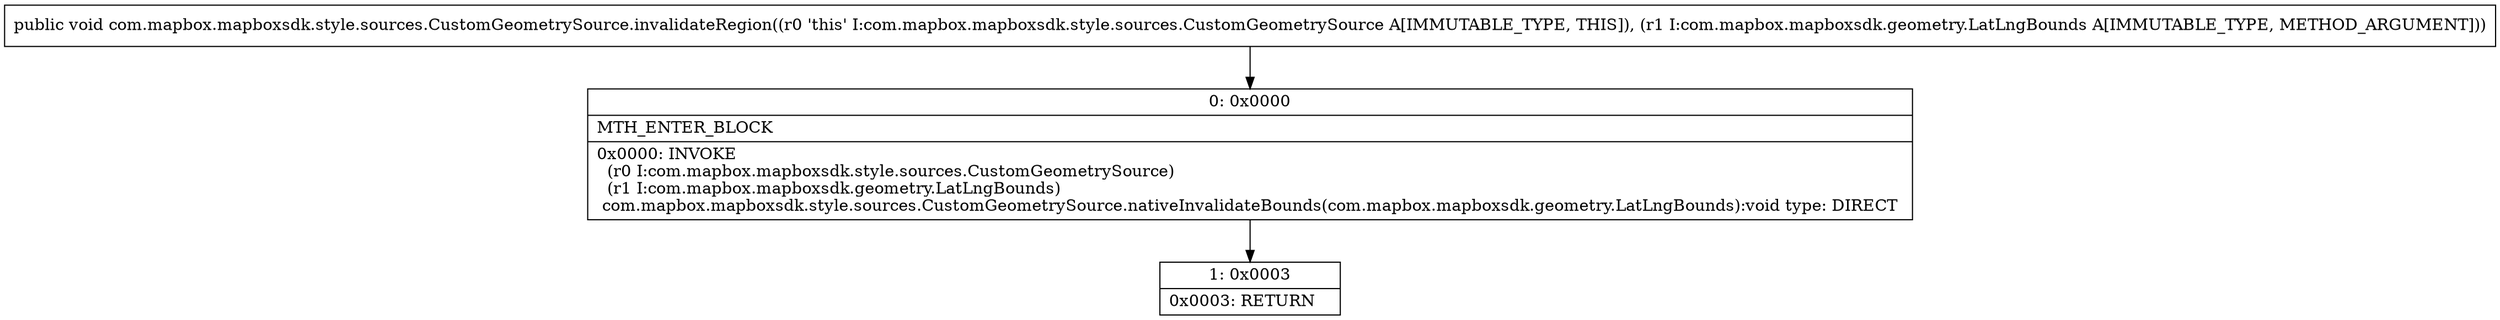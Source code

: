 digraph "CFG forcom.mapbox.mapboxsdk.style.sources.CustomGeometrySource.invalidateRegion(Lcom\/mapbox\/mapboxsdk\/geometry\/LatLngBounds;)V" {
Node_0 [shape=record,label="{0\:\ 0x0000|MTH_ENTER_BLOCK\l|0x0000: INVOKE  \l  (r0 I:com.mapbox.mapboxsdk.style.sources.CustomGeometrySource)\l  (r1 I:com.mapbox.mapboxsdk.geometry.LatLngBounds)\l com.mapbox.mapboxsdk.style.sources.CustomGeometrySource.nativeInvalidateBounds(com.mapbox.mapboxsdk.geometry.LatLngBounds):void type: DIRECT \l}"];
Node_1 [shape=record,label="{1\:\ 0x0003|0x0003: RETURN   \l}"];
MethodNode[shape=record,label="{public void com.mapbox.mapboxsdk.style.sources.CustomGeometrySource.invalidateRegion((r0 'this' I:com.mapbox.mapboxsdk.style.sources.CustomGeometrySource A[IMMUTABLE_TYPE, THIS]), (r1 I:com.mapbox.mapboxsdk.geometry.LatLngBounds A[IMMUTABLE_TYPE, METHOD_ARGUMENT])) }"];
MethodNode -> Node_0;
Node_0 -> Node_1;
}

